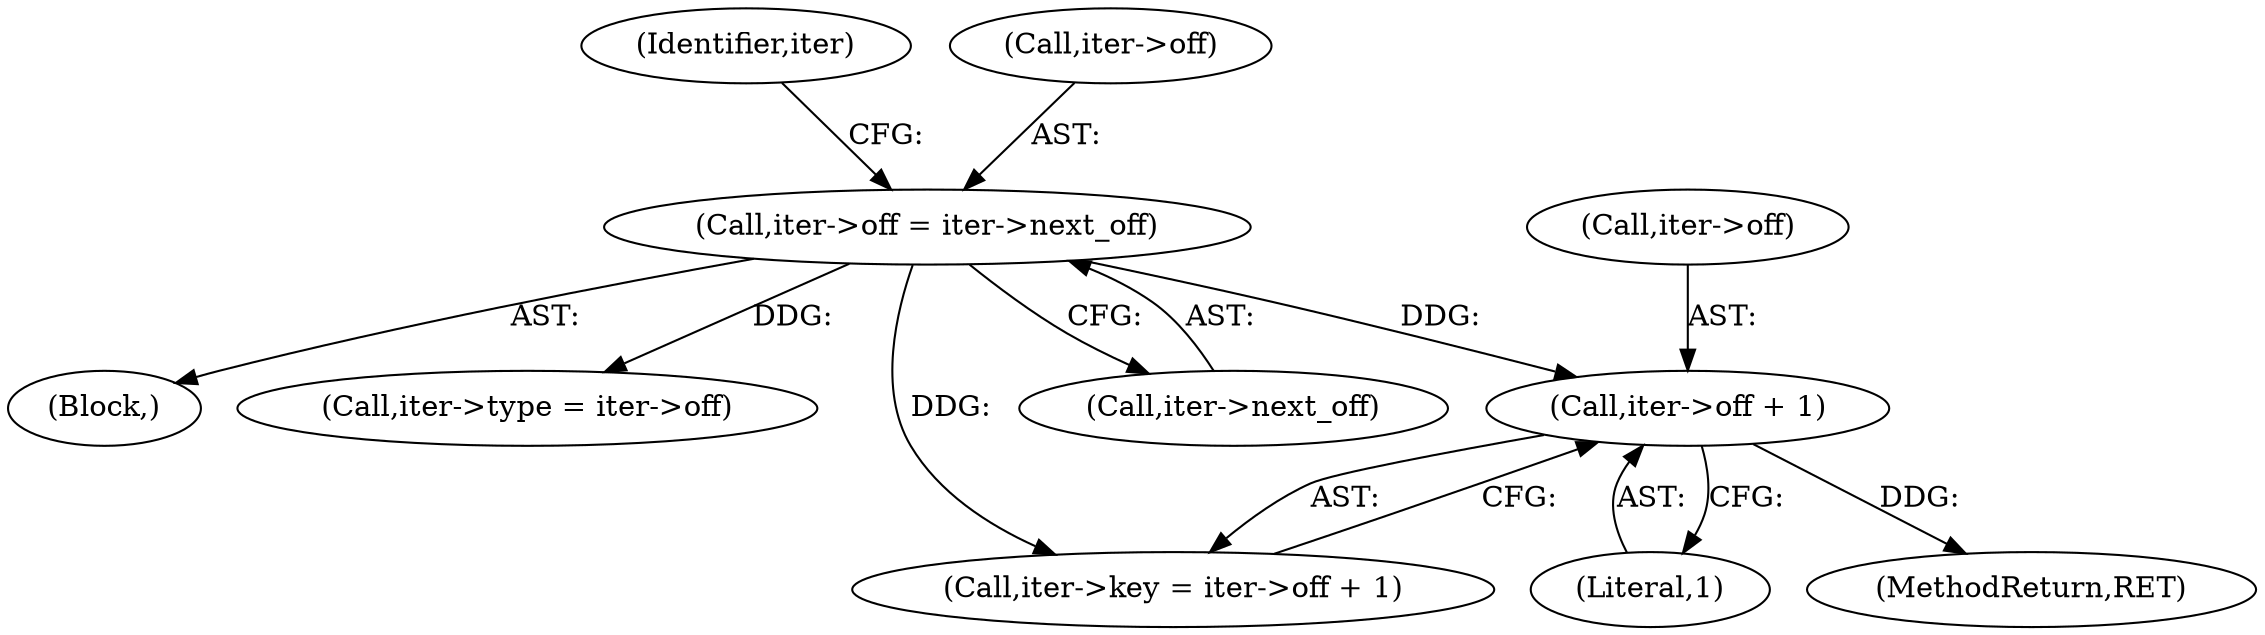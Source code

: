 digraph "0_mongo-c-driver_0d9a4d98bfdf4acd2c0138d4aaeb4e2e0934bd84@pointer" {
"1000173" [label="(Call,iter->off + 1)"];
"1000155" [label="(Call,iter->off = iter->next_off)"];
"1000164" [label="(Identifier,iter)"];
"1000119" [label="(Block,)"];
"1000156" [label="(Call,iter->off)"];
"1000174" [label="(Call,iter->off)"];
"1000173" [label="(Call,iter->off + 1)"];
"1000177" [label="(Literal,1)"];
"1000162" [label="(Call,iter->type = iter->off)"];
"1000169" [label="(Call,iter->key = iter->off + 1)"];
"1000159" [label="(Call,iter->next_off)"];
"1001094" [label="(MethodReturn,RET)"];
"1000155" [label="(Call,iter->off = iter->next_off)"];
"1000173" -> "1000169"  [label="AST: "];
"1000173" -> "1000177"  [label="CFG: "];
"1000174" -> "1000173"  [label="AST: "];
"1000177" -> "1000173"  [label="AST: "];
"1000169" -> "1000173"  [label="CFG: "];
"1000173" -> "1001094"  [label="DDG: "];
"1000155" -> "1000173"  [label="DDG: "];
"1000155" -> "1000119"  [label="AST: "];
"1000155" -> "1000159"  [label="CFG: "];
"1000156" -> "1000155"  [label="AST: "];
"1000159" -> "1000155"  [label="AST: "];
"1000164" -> "1000155"  [label="CFG: "];
"1000155" -> "1000162"  [label="DDG: "];
"1000155" -> "1000169"  [label="DDG: "];
}
